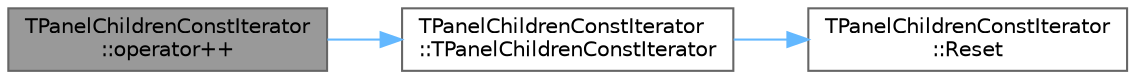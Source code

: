 digraph "TPanelChildrenConstIterator::operator++"
{
 // INTERACTIVE_SVG=YES
 // LATEX_PDF_SIZE
  bgcolor="transparent";
  edge [fontname=Helvetica,fontsize=10,labelfontname=Helvetica,labelfontsize=10];
  node [fontname=Helvetica,fontsize=10,shape=box,height=0.2,width=0.4];
  rankdir="LR";
  Node1 [id="Node000001",label="TPanelChildrenConstIterator\l::operator++",height=0.2,width=0.4,color="gray40", fillcolor="grey60", style="filled", fontcolor="black",tooltip="Advances iterator to the next element in the container."];
  Node1 -> Node2 [id="edge1_Node000001_Node000002",color="steelblue1",style="solid",tooltip=" "];
  Node2 [id="Node000002",label="TPanelChildrenConstIterator\l::TPanelChildrenConstIterator",height=0.2,width=0.4,color="grey40", fillcolor="white", style="filled",URL="$da/dcd/classTPanelChildrenConstIterator.html#ac932d5b447817fec47584c8d7f91c79a",tooltip=" "];
  Node2 -> Node3 [id="edge2_Node000002_Node000003",color="steelblue1",style="solid",tooltip=" "];
  Node3 [id="Node000003",label="TPanelChildrenConstIterator\l::Reset",height=0.2,width=0.4,color="grey40", fillcolor="white", style="filled",URL="$da/dcd/classTPanelChildrenConstIterator.html#af7f2c8c6c8f0821e041dcd5cfe457b68",tooltip="Resets the iterator to the first element."];
}
